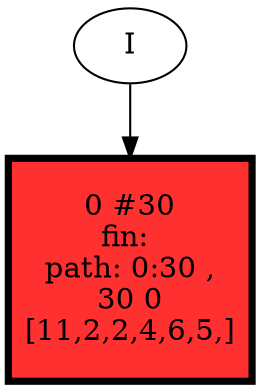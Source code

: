 // produced with flexfringe // 
digraph DFA {
	0 [label="root" shape=box];
		I -> 0;
	0 [ label="0 #30
fin: 
 path: 0:30 , 
30 0
[11,2,2,4,6,5,]" , style=filled, fillcolor="firebrick1", width=1.4893, height=1.4893, penwidth=3.43399];
}
